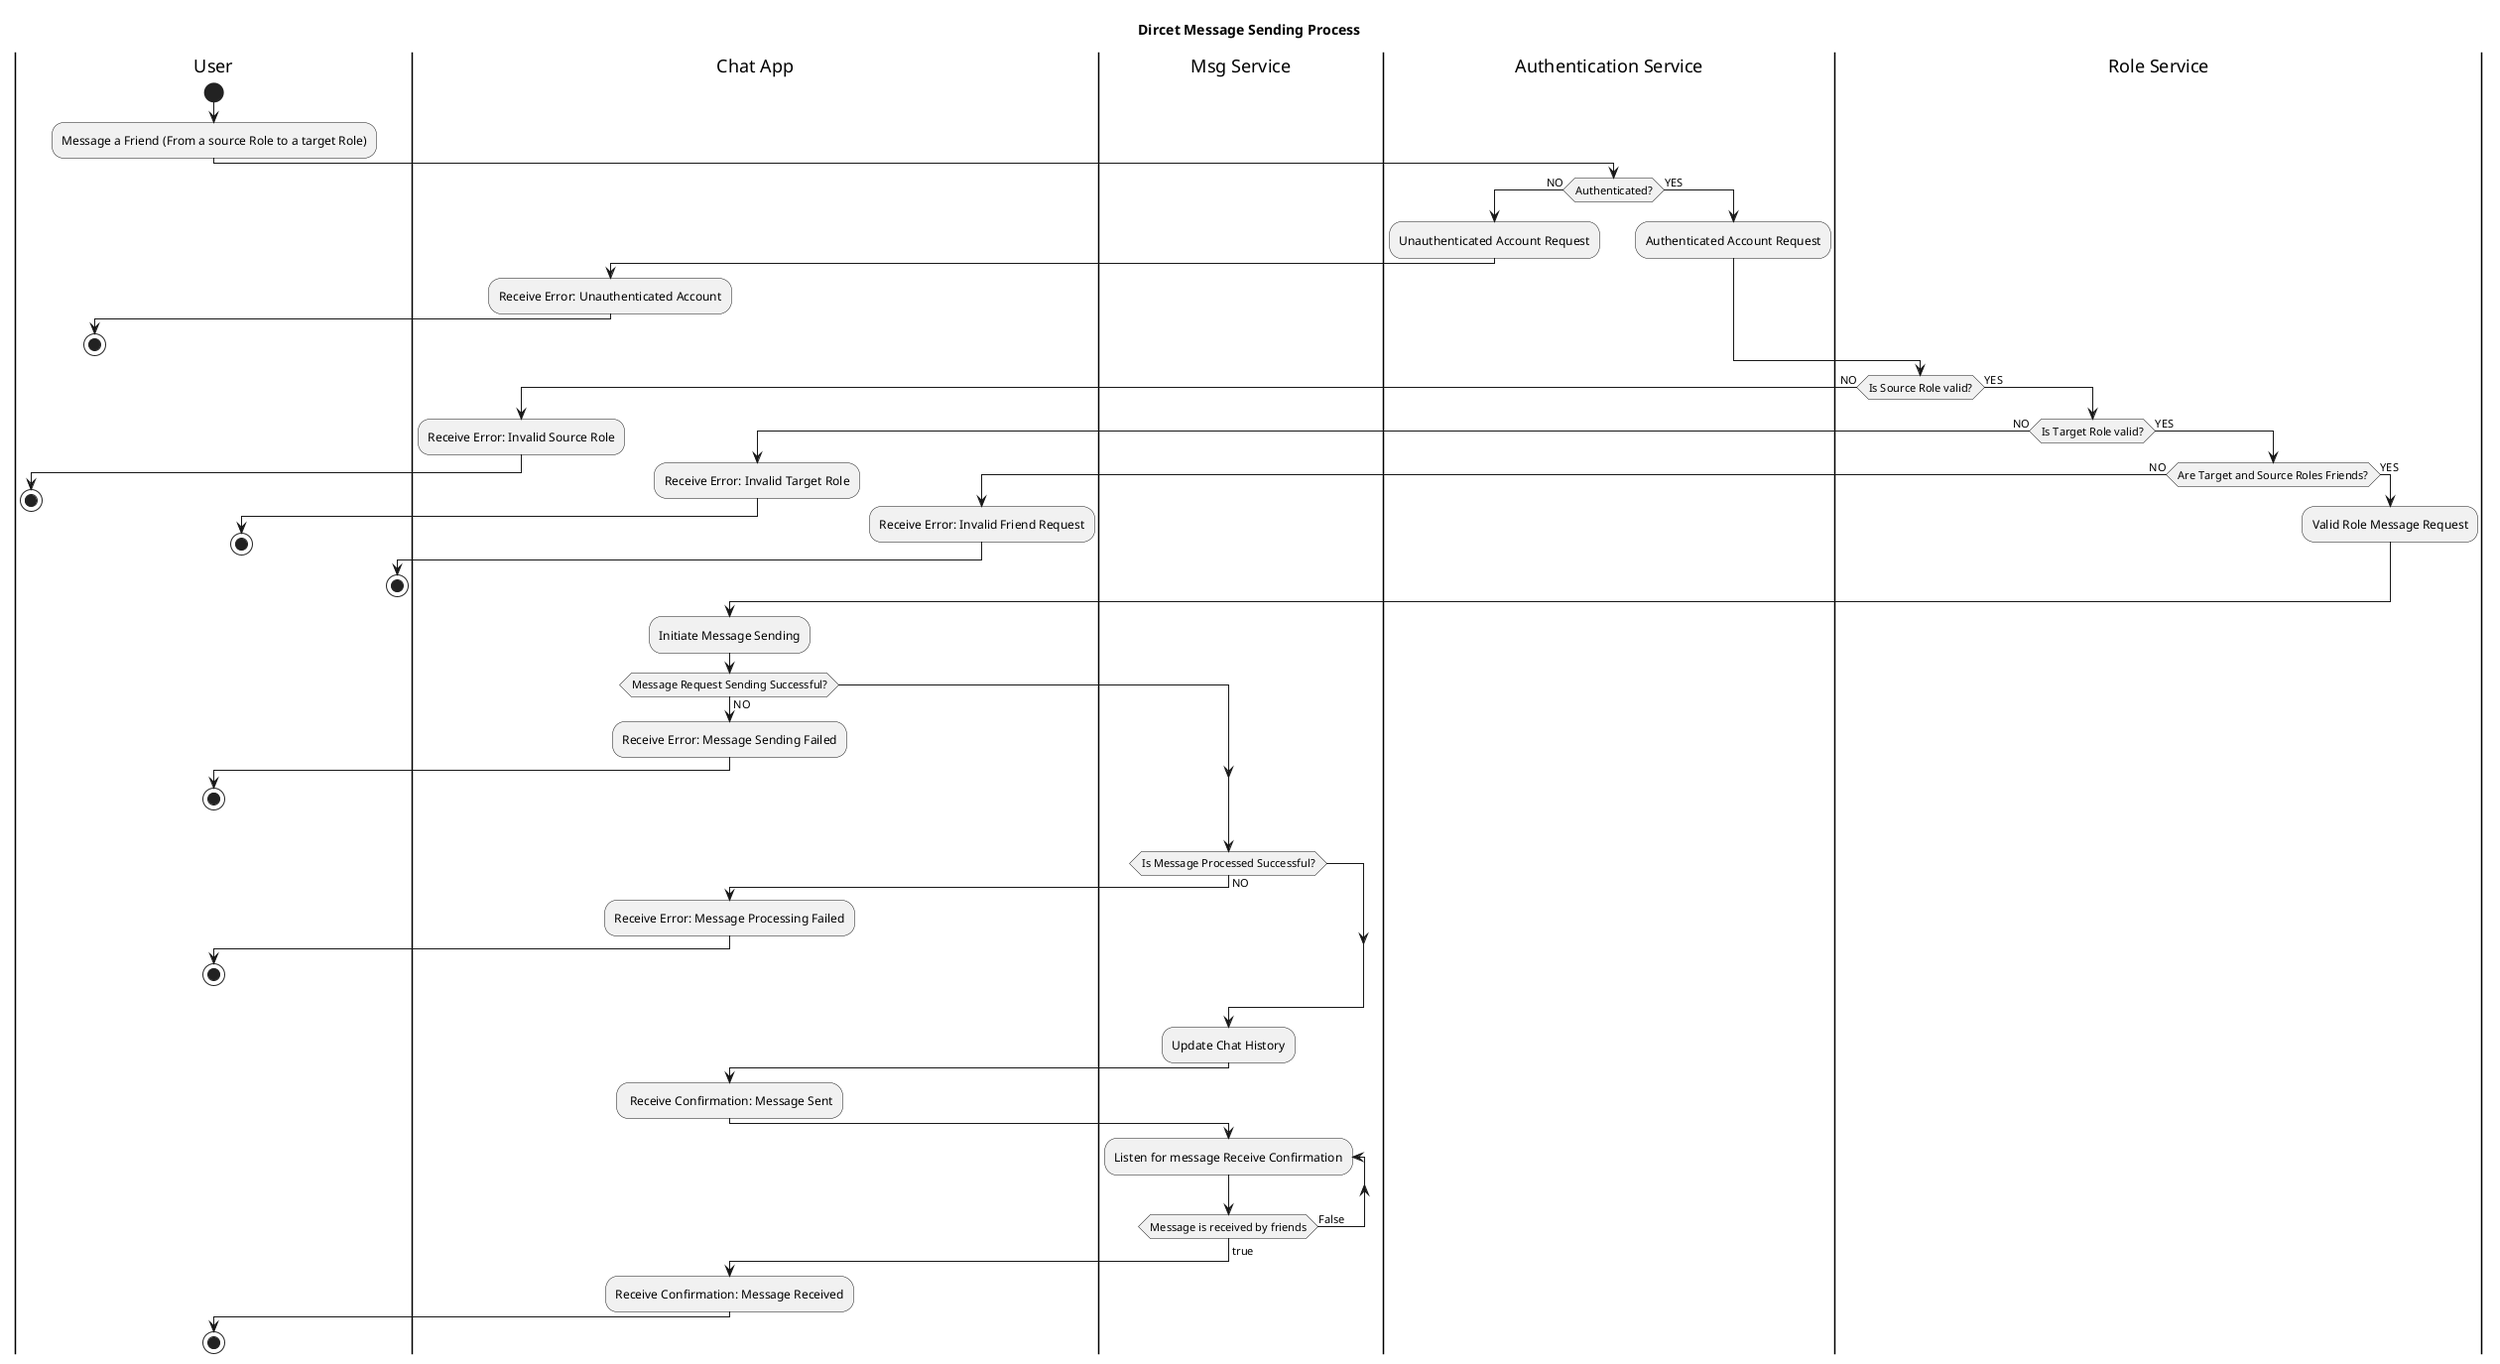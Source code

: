 @startuml
title Dircet Message Sending Process

|User|
|Chat App|
|Msg Service|
|Authentication Service|
|Role Service|

|User|
start
:Message a Friend (From a source Role to a target Role);

|Authentication Service|
if (Authenticated?) then (NO)
  :Unauthenticated Account Request;
  |Chat App|
  :Receive Error: Unauthenticated Account;
  |User|
  stop
else (YES)
  |Authentication Service|  
  :Authenticated Account Request;
endif

|Role Service|
if (Is Source Role valid?) then (NO)
  |Chat App|  
  :Receive Error: Invalid Source Role;
  |User|
  stop
else (YES)
  |Role Service|
  if (Is Target Role valid?) then (NO)
    |Chat App|
    :Receive Error: Invalid Target Role;
    |User|
    stop
  else (YES)
    |Role Service|
    if (Are Target and Source Roles Friends?) then (NO)
      |Chat App|
      :Receive Error: Invalid Friend Request;
      |User|
      stop
    else (YES)
      |Role Service|
      :Valid Role Message Request;
    endif
  endif
endif

|Chat App|
:Initiate Message Sending;
if (Message Request Sending Successful?) then (NO)
  |Chat App|
  :Receive Error: Message Sending Failed;
  |User|
  stop
endif
|Msg Service|
if (Is Message Processed Successful?) then (NO)
  |Chat App|
  :Receive Error: Message Processing Failed;
  |User|
  stop
endif
|Msg Service|

:Update Chat History;
|Chat App|
: Receive Confirmation: Message Sent;

|Msg Service|
repeat :Listen for message Receive Confirmation
repeat while (Message is received by friends) is (False)
->true;
|Chat App|
:Receive Confirmation: Message Received;
|User|
stop
@enduml
